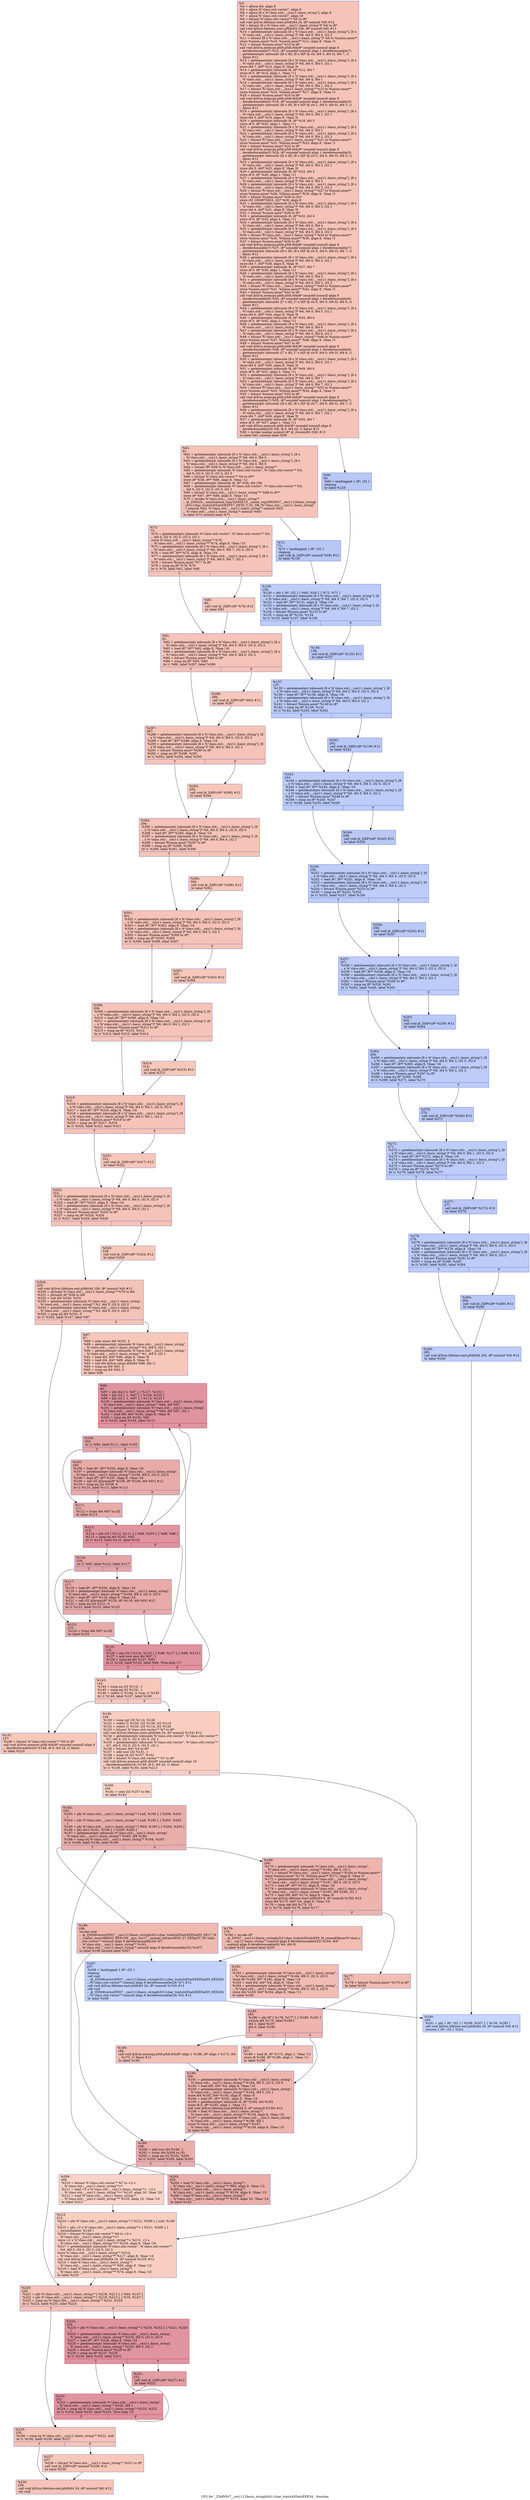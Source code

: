 digraph "CFG for '_Z2bfNSt7__cxx1112basic_stringIcSt11char_traitsIcESaIcEEES4_' function" {
	label="CFG for '_Z2bfNSt7__cxx1112basic_stringIcSt11char_traitsIcESaIcEEES4_' function";

	Node0x557b74590590 [shape=record,color="#3d50c3ff", style=filled, fillcolor="#e8765c70",label="{%3:\l  %4 = alloca i64, align 8\l  %5 = alloca %\"class.std::vector\", align 8\l  %6 = alloca [8 x %\"class.std::__cxx11::basic_string\"], align 8\l  %7 = alloca %\"class.std::vector\", align 16\l  %8 = bitcast %\"class.std::vector\"* %5 to i8*\l  call void @llvm.lifetime.start.p0i8(i64 24, i8* nonnull %8) #12\l  %9 = bitcast [8 x %\"class.std::__cxx11::basic_string\"]* %6 to i8*\l  call void @llvm.lifetime.start.p0i8(i64 256, i8* nonnull %9) #12\l  %10 = getelementptr inbounds [8 x %\"class.std::__cxx11::basic_string\"], [8 x\l... %\"class.std::__cxx11::basic_string\"]* %6, i64 0, i64 0, i32 2\l  %11 = bitcast [8 x %\"class.std::__cxx11::basic_string\"]* %6 to %union.anon**\l  store %union.anon* %10, %union.anon** %11, align 8, !tbaa !3\l  %12 = bitcast %union.anon* %10 to i8*\l  call void @llvm.memcpy.p0i8.p0i8.i64(i8* noundef nonnull align 8\l... dereferenceable(7) %12, i8* noundef nonnull align 1 dereferenceable(7)\l... getelementptr inbounds ([8 x i8], [8 x i8]* @.str, i64 0, i64 0), i64 7, i1\l... false) #12\l  %13 = getelementptr inbounds [8 x %\"class.std::__cxx11::basic_string\"], [8 x\l... %\"class.std::__cxx11::basic_string\"]* %6, i64 0, i64 0, i32 1\l  store i64 7, i64* %13, align 8, !tbaa !8\l  %14 = getelementptr inbounds i8, i8* %12, i64 7\l  store i8 0, i8* %14, align 1, !tbaa !11\l  %15 = getelementptr inbounds [8 x %\"class.std::__cxx11::basic_string\"], [8 x\l... %\"class.std::__cxx11::basic_string\"]* %6, i64 0, i64 1\l  %16 = getelementptr inbounds [8 x %\"class.std::__cxx11::basic_string\"], [8 x\l... %\"class.std::__cxx11::basic_string\"]* %6, i64 0, i64 1, i32 2\l  %17 = bitcast %\"class.std::__cxx11::basic_string\"* %15 to %union.anon**\l  store %union.anon* %16, %union.anon** %17, align 8, !tbaa !3\l  %18 = bitcast %union.anon* %16 to i8*\l  call void @llvm.memcpy.p0i8.p0i8.i64(i8* noundef nonnull align 8\l... dereferenceable(5) %18, i8* noundef nonnull align 1 dereferenceable(5)\l... getelementptr inbounds ([6 x i8], [6 x i8]* @.str.1, i64 0, i64 0), i64 5, i1\l... false) #12\l  %19 = getelementptr inbounds [8 x %\"class.std::__cxx11::basic_string\"], [8 x\l... %\"class.std::__cxx11::basic_string\"]* %6, i64 0, i64 1, i32 1\l  store i64 5, i64* %19, align 8, !tbaa !8\l  %20 = getelementptr inbounds i8, i8* %18, i64 5\l  store i8 0, i8* %20, align 1, !tbaa !11\l  %21 = getelementptr inbounds [8 x %\"class.std::__cxx11::basic_string\"], [8 x\l... %\"class.std::__cxx11::basic_string\"]* %6, i64 0, i64 2\l  %22 = getelementptr inbounds [8 x %\"class.std::__cxx11::basic_string\"], [8 x\l... %\"class.std::__cxx11::basic_string\"]* %6, i64 0, i64 2, i32 2\l  %23 = bitcast %\"class.std::__cxx11::basic_string\"* %21 to %union.anon**\l  store %union.anon* %22, %union.anon** %23, align 8, !tbaa !3\l  %24 = bitcast %union.anon* %22 to i8*\l  call void @llvm.memcpy.p0i8.p0i8.i64(i8* noundef nonnull align 8\l... dereferenceable(5) %24, i8* noundef nonnull align 1 dereferenceable(5)\l... getelementptr inbounds ([6 x i8], [6 x i8]* @.str.2, i64 0, i64 0), i64 5, i1\l... false) #12\l  %25 = getelementptr inbounds [8 x %\"class.std::__cxx11::basic_string\"], [8 x\l... %\"class.std::__cxx11::basic_string\"]* %6, i64 0, i64 2, i32 1\l  store i64 5, i64* %25, align 8, !tbaa !8\l  %26 = getelementptr inbounds i8, i8* %24, i64 5\l  store i8 0, i8* %26, align 1, !tbaa !11\l  %27 = getelementptr inbounds [8 x %\"class.std::__cxx11::basic_string\"], [8 x\l... %\"class.std::__cxx11::basic_string\"]* %6, i64 0, i64 3\l  %28 = getelementptr inbounds [8 x %\"class.std::__cxx11::basic_string\"], [8 x\l... %\"class.std::__cxx11::basic_string\"]* %6, i64 0, i64 3, i32 2\l  %29 = bitcast %\"class.std::__cxx11::basic_string\"* %27 to %union.anon**\l  store %union.anon* %28, %union.anon** %29, align 8, !tbaa !3\l  %30 = bitcast %union.anon* %28 to i32*\l  store i32 1936875853, i32* %30, align 8\l  %31 = getelementptr inbounds [8 x %\"class.std::__cxx11::basic_string\"], [8 x\l... %\"class.std::__cxx11::basic_string\"]* %6, i64 0, i64 3, i32 1\l  store i64 4, i64* %31, align 8, !tbaa !8\l  %32 = bitcast %union.anon* %28 to i8*\l  %33 = getelementptr inbounds i8, i8* %32, i64 4\l  store i8 0, i8* %33, align 4, !tbaa !11\l  %34 = getelementptr inbounds [8 x %\"class.std::__cxx11::basic_string\"], [8 x\l... %\"class.std::__cxx11::basic_string\"]* %6, i64 0, i64 4\l  %35 = getelementptr inbounds [8 x %\"class.std::__cxx11::basic_string\"], [8 x\l... %\"class.std::__cxx11::basic_string\"]* %6, i64 0, i64 4, i32 2\l  %36 = bitcast %\"class.std::__cxx11::basic_string\"* %34 to %union.anon**\l  store %union.anon* %35, %union.anon** %36, align 8, !tbaa !3\l  %37 = bitcast %union.anon* %35 to i8*\l  call void @llvm.memcpy.p0i8.p0i8.i64(i8* noundef nonnull align 8\l... dereferenceable(7) %37, i8* noundef nonnull align 1 dereferenceable(7)\l... getelementptr inbounds ([8 x i8], [8 x i8]* @.str.4, i64 0, i64 0), i64 7, i1\l... false) #12\l  %38 = getelementptr inbounds [8 x %\"class.std::__cxx11::basic_string\"], [8 x\l... %\"class.std::__cxx11::basic_string\"]* %6, i64 0, i64 4, i32 1\l  store i64 7, i64* %38, align 8, !tbaa !8\l  %39 = getelementptr inbounds i8, i8* %37, i64 7\l  store i8 0, i8* %39, align 1, !tbaa !11\l  %40 = getelementptr inbounds [8 x %\"class.std::__cxx11::basic_string\"], [8 x\l... %\"class.std::__cxx11::basic_string\"]* %6, i64 0, i64 5\l  %41 = getelementptr inbounds [8 x %\"class.std::__cxx11::basic_string\"], [8 x\l... %\"class.std::__cxx11::basic_string\"]* %6, i64 0, i64 5, i32 2\l  %42 = bitcast %\"class.std::__cxx11::basic_string\"* %40 to %union.anon**\l  store %union.anon* %41, %union.anon** %42, align 8, !tbaa !3\l  %43 = bitcast %union.anon* %41 to i8*\l  call void @llvm.memcpy.p0i8.p0i8.i64(i8* noundef nonnull align 8\l... dereferenceable(6) %43, i8* noundef nonnull align 1 dereferenceable(6)\l... getelementptr inbounds ([7 x i8], [7 x i8]* @.str.5, i64 0, i64 0), i64 6, i1\l... false) #12\l  %44 = getelementptr inbounds [8 x %\"class.std::__cxx11::basic_string\"], [8 x\l... %\"class.std::__cxx11::basic_string\"]* %6, i64 0, i64 5, i32 1\l  store i64 6, i64* %44, align 8, !tbaa !8\l  %45 = getelementptr inbounds i8, i8* %43, i64 6\l  store i8 0, i8* %45, align 2, !tbaa !11\l  %46 = getelementptr inbounds [8 x %\"class.std::__cxx11::basic_string\"], [8 x\l... %\"class.std::__cxx11::basic_string\"]* %6, i64 0, i64 6\l  %47 = getelementptr inbounds [8 x %\"class.std::__cxx11::basic_string\"], [8 x\l... %\"class.std::__cxx11::basic_string\"]* %6, i64 0, i64 6, i32 2\l  %48 = bitcast %\"class.std::__cxx11::basic_string\"* %46 to %union.anon**\l  store %union.anon* %47, %union.anon** %48, align 8, !tbaa !3\l  %49 = bitcast %union.anon* %47 to i8*\l  call void @llvm.memcpy.p0i8.p0i8.i64(i8* noundef nonnull align 8\l... dereferenceable(6) %49, i8* noundef nonnull align 1 dereferenceable(6)\l... getelementptr inbounds ([7 x i8], [7 x i8]* @.str.6, i64 0, i64 0), i64 6, i1\l... false) #12\l  %50 = getelementptr inbounds [8 x %\"class.std::__cxx11::basic_string\"], [8 x\l... %\"class.std::__cxx11::basic_string\"]* %6, i64 0, i64 6, i32 1\l  store i64 6, i64* %50, align 8, !tbaa !8\l  %51 = getelementptr inbounds i8, i8* %49, i64 6\l  store i8 0, i8* %51, align 2, !tbaa !11\l  %52 = getelementptr inbounds [8 x %\"class.std::__cxx11::basic_string\"], [8 x\l... %\"class.std::__cxx11::basic_string\"]* %6, i64 0, i64 7\l  %53 = getelementptr inbounds [8 x %\"class.std::__cxx11::basic_string\"], [8 x\l... %\"class.std::__cxx11::basic_string\"]* %6, i64 0, i64 7, i32 2\l  %54 = bitcast %\"class.std::__cxx11::basic_string\"* %52 to %union.anon**\l  store %union.anon* %53, %union.anon** %54, align 8, !tbaa !3\l  %55 = bitcast %union.anon* %53 to i8*\l  call void @llvm.memcpy.p0i8.p0i8.i64(i8* noundef nonnull align 8\l... dereferenceable(7) %55, i8* noundef nonnull align 1 dereferenceable(7)\l... getelementptr inbounds ([8 x i8], [8 x i8]* @.str.7, i64 0, i64 0), i64 7, i1\l... false) #12\l  %56 = getelementptr inbounds [8 x %\"class.std::__cxx11::basic_string\"], [8 x\l... %\"class.std::__cxx11::basic_string\"]* %6, i64 0, i64 7, i32 1\l  store i64 7, i64* %56, align 8, !tbaa !8\l  %57 = getelementptr inbounds i8, i8* %55, i64 7\l  store i8 0, i8* %57, align 1, !tbaa !11\l  call void @llvm.memset.p0i8.i64(i8* noundef nonnull align 8\l... dereferenceable(24) %8, i8 0, i64 24, i1 false) #12\l  %58 = invoke noalias nonnull i8* @_Znwm(i64 256) #13\l          to label %61 unwind label %59\l}"];
	Node0x557b74590590 -> Node0x557b74597f90;
	Node0x557b74590590 -> Node0x557b74598020;
	Node0x557b74598020 [shape=record,color="#3d50c3ff", style=filled, fillcolor="#5f7fe870",label="{%59:\l59:                                               \l  %60 = landingpad \{ i8*, i32 \}\l          cleanup\l  br label %129\l}"];
	Node0x557b74598020 -> Node0x557b745985a0;
	Node0x557b74597f90 [shape=record,color="#3d50c3ff", style=filled, fillcolor="#e8765c70",label="{%61:\l61:                                               \l  %62 = getelementptr inbounds [8 x %\"class.std::__cxx11::basic_string\"], [8 x\l... %\"class.std::__cxx11::basic_string\"]* %6, i64 0, i64 0\l  %63 = getelementptr inbounds [8 x %\"class.std::__cxx11::basic_string\"], [8 x\l... %\"class.std::__cxx11::basic_string\"]* %6, i64 0, i64 8\l  %64 = bitcast i8* %58 to %\"class.std::__cxx11::basic_string\"*\l  %65 = getelementptr inbounds %\"class.std::vector\", %\"class.std::vector\"* %5,\l... i64 0, i32 0, i32 0, i32 0, i32 0\l  %66 = bitcast %\"class.std::vector\"* %5 to i8**\l  store i8* %58, i8** %66, align 8, !tbaa !12\l  %67 = getelementptr inbounds i8, i8* %58, i64 256\l  %68 = getelementptr inbounds %\"class.std::vector\", %\"class.std::vector\"* %5,\l... i64 0, i32 0, i32 0, i32 0, i32 2\l  %69 = bitcast %\"class.std::__cxx11::basic_string\"** %68 to i8**\l  store i8* %67, i8** %69, align 8, !tbaa !14\l  %70 = invoke %\"class.std::__cxx11::basic_string\"*\l... @_ZNSt20__uninitialized_copyILb0EE13__uninit_copyIPKNSt7__cxx1112basic_stringI\l...cSt11char_traitsIcESaIcEEEPS7_EET0_T_SC_SB_(%\"class.std::__cxx11::basic_string\"\l...* nonnull %62, %\"class.std::__cxx11::basic_string\"* nonnull %63,\l... %\"class.std::__cxx11::basic_string\"* nonnull %64)\l          to label %73 unwind label %71\l}"];
	Node0x557b74597f90 -> Node0x557b74599430;
	Node0x557b74597f90 -> Node0x557b745994c0;
	Node0x557b745994c0 [shape=record,color="#3d50c3ff", style=filled, fillcolor="#5f7fe870",label="{%71:\l71:                                               \l  %72 = landingpad \{ i8*, i32 \}\l          cleanup\l  call void @_ZdlPv(i8* nonnull %58) #12\l  br label %129\l}"];
	Node0x557b745994c0 -> Node0x557b745985a0;
	Node0x557b74599430 [shape=record,color="#3d50c3ff", style=filled, fillcolor="#e8765c70",label="{%73:\l73:                                               \l  %74 = getelementptr inbounds %\"class.std::vector\", %\"class.std::vector\"* %5,\l... i64 0, i32 0, i32 0, i32 0, i32 1\l  store %\"class.std::__cxx11::basic_string\"* %70,\l... %\"class.std::__cxx11::basic_string\"** %74, align 8, !tbaa !15\l  %75 = getelementptr inbounds [8 x %\"class.std::__cxx11::basic_string\"], [8 x\l... %\"class.std::__cxx11::basic_string\"]* %6, i64 0, i64 7, i32 0, i32 0\l  %76 = load i8*, i8** %75, align 8, !tbaa !16\l  %77 = getelementptr inbounds [8 x %\"class.std::__cxx11::basic_string\"], [8 x\l... %\"class.std::__cxx11::basic_string\"]* %6, i64 0, i64 7, i32 2\l  %78 = bitcast %union.anon* %77 to i8*\l  %79 = icmp eq i8* %76, %78\l  br i1 %79, label %81, label %80\l|{<s0>T|<s1>F}}"];
	Node0x557b74599430:s0 -> Node0x557b7459a1b0;
	Node0x557b74599430:s1 -> Node0x557b7459a240;
	Node0x557b7459a240 [shape=record,color="#3d50c3ff", style=filled, fillcolor="#ec7f6370",label="{%80:\l80:                                               \l  call void @_ZdlPv(i8* %76) #12\l  br label %81\l}"];
	Node0x557b7459a240 -> Node0x557b7459a1b0;
	Node0x557b7459a1b0 [shape=record,color="#3d50c3ff", style=filled, fillcolor="#e8765c70",label="{%81:\l81:                                               \l  %82 = getelementptr inbounds [8 x %\"class.std::__cxx11::basic_string\"], [8 x\l... %\"class.std::__cxx11::basic_string\"]* %6, i64 0, i64 6, i32 0, i32 0\l  %83 = load i8*, i8** %82, align 8, !tbaa !16\l  %84 = getelementptr inbounds [8 x %\"class.std::__cxx11::basic_string\"], [8 x\l... %\"class.std::__cxx11::basic_string\"]* %6, i64 0, i64 6, i32 2\l  %85 = bitcast %union.anon* %84 to i8*\l  %86 = icmp eq i8* %83, %85\l  br i1 %86, label %287, label %286\l|{<s0>T|<s1>F}}"];
	Node0x557b7459a1b0:s0 -> Node0x557b7459ae80;
	Node0x557b7459a1b0:s1 -> Node0x557b7459aed0;
	Node0x557b7459afd0 [shape=record,color="#3d50c3ff", style=filled, fillcolor="#ec7f6370",label="{%87:\l87:                                               \l  %88 = ashr exact i64 %332, 5\l  %89 = getelementptr inbounds %\"class.std::__cxx11::basic_string\",\l... %\"class.std::__cxx11::basic_string\"* %2, i64 0, i32 1\l  %90 = getelementptr inbounds %\"class.std::__cxx11::basic_string\",\l... %\"class.std::__cxx11::basic_string\"* %1, i64 0, i32 1\l  %91 = load i64, i64* %90, align 8, !tbaa !8\l  %92 = load i64, i64* %89, align 8, !tbaa !8\l  %93 = call i64 @llvm.umax.i64(i64 %88, i64 1)\l  %94 = icmp eq i64 %91, 0\l  %95 = icmp eq i64 %92, 0\l  br label %96\l}"];
	Node0x557b7459afd0 -> Node0x557b7459b6f0;
	Node0x557b7459b6f0 [shape=record,color="#b70d28ff", style=filled, fillcolor="#b70d2870",label="{%96:\l96:                                               \l  %97 = phi i64 [ 0, %87 ], [ %127, %125 ]\l  %98 = phi i32 [ -1, %87 ], [ %126, %125 ]\l  %99 = phi i32 [ -1, %87 ], [ %114, %125 ]\l  %100 = getelementptr inbounds %\"class.std::__cxx11::basic_string\",\l... %\"class.std::__cxx11::basic_string\"* %64, i64 %97\l  %101 = getelementptr inbounds %\"class.std::__cxx11::basic_string\",\l... %\"class.std::__cxx11::basic_string\"* %64, i64 %97, i32 1\l  %102 = load i64, i64* %101, align 8, !tbaa !8\l  %103 = icmp eq i64 %102, %91\l  br i1 %103, label %104, label %113\l|{<s0>T|<s1>F}}"];
	Node0x557b7459b6f0:s0 -> Node0x557b7459be30;
	Node0x557b7459b6f0:s1 -> Node0x557b7459bec0;
	Node0x557b7459be30 [shape=record,color="#3d50c3ff", style=filled, fillcolor="#c5333470",label="{%104:\l104:                                              \l  br i1 %94, label %111, label %105\l|{<s0>T|<s1>F}}"];
	Node0x557b7459be30:s0 -> Node0x557b7459c000;
	Node0x557b7459be30:s1 -> Node0x557b7459c050;
	Node0x557b7459c050 [shape=record,color="#3d50c3ff", style=filled, fillcolor="#cc403a70",label="{%105:\l105:                                              \l  %106 = load i8*, i8** %333, align 8, !tbaa !16\l  %107 = getelementptr inbounds %\"class.std::__cxx11::basic_string\",\l... %\"class.std::__cxx11::basic_string\"* %100, i64 0, i32 0, i32 0\l  %108 = load i8*, i8** %107, align 8, !tbaa !16\l  %109 = call i32 @bcmp(i8* %108, i8* %106, i64 %91) #12\l  %110 = icmp eq i32 %109, 0\l  br i1 %110, label %111, label %113\l|{<s0>T|<s1>F}}"];
	Node0x557b7459c050:s0 -> Node0x557b7459c000;
	Node0x557b7459c050:s1 -> Node0x557b7459bec0;
	Node0x557b7459c000 [shape=record,color="#3d50c3ff", style=filled, fillcolor="#cc403a70",label="{%111:\l111:                                              \l  %112 = trunc i64 %97 to i32\l  br label %113\l}"];
	Node0x557b7459c000 -> Node0x557b7459bec0;
	Node0x557b7459bec0 [shape=record,color="#b70d28ff", style=filled, fillcolor="#b70d2870",label="{%113:\l113:                                              \l  %114 = phi i32 [ %112, %111 ], [ %99, %105 ], [ %99, %96 ]\l  %115 = icmp eq i64 %102, %92\l  br i1 %115, label %116, label %125\l|{<s0>T|<s1>F}}"];
	Node0x557b7459bec0:s0 -> Node0x557b7459c970;
	Node0x557b7459bec0:s1 -> Node0x557b7459b820;
	Node0x557b7459c970 [shape=record,color="#3d50c3ff", style=filled, fillcolor="#c5333470",label="{%116:\l116:                                              \l  br i1 %95, label %123, label %117\l|{<s0>T|<s1>F}}"];
	Node0x557b7459c970:s0 -> Node0x557b7459ca70;
	Node0x557b7459c970:s1 -> Node0x557b7459cac0;
	Node0x557b7459cac0 [shape=record,color="#3d50c3ff", style=filled, fillcolor="#cc403a70",label="{%117:\l117:                                              \l  %118 = load i8*, i8** %334, align 8, !tbaa !16\l  %119 = getelementptr inbounds %\"class.std::__cxx11::basic_string\",\l... %\"class.std::__cxx11::basic_string\"* %100, i64 0, i32 0, i32 0\l  %120 = load i8*, i8** %119, align 8, !tbaa !16\l  %121 = call i32 @bcmp(i8* %120, i8* %118, i64 %92) #12\l  %122 = icmp eq i32 %121, 0\l  br i1 %122, label %123, label %125\l|{<s0>T|<s1>F}}"];
	Node0x557b7459cac0:s0 -> Node0x557b7459ca70;
	Node0x557b7459cac0:s1 -> Node0x557b7459b820;
	Node0x557b7459ca70 [shape=record,color="#3d50c3ff", style=filled, fillcolor="#cc403a70",label="{%123:\l123:                                              \l  %124 = trunc i64 %97 to i32\l  br label %125\l}"];
	Node0x557b7459ca70 -> Node0x557b7459b820;
	Node0x557b7459b820 [shape=record,color="#b70d28ff", style=filled, fillcolor="#b70d2870",label="{%125:\l125:                                              \l  %126 = phi i32 [ %124, %123 ], [ %98, %117 ], [ %98, %113 ]\l  %127 = add nuw nsw i64 %97, 1\l  %128 = icmp eq i64 %127, %93\l  br i1 %128, label %143, label %96, !llvm.loop !17\l|{<s0>T|<s1>F}}"];
	Node0x557b7459b820:s0 -> Node0x557b7459db20;
	Node0x557b7459b820:s1 -> Node0x557b7459b6f0;
	Node0x557b745985a0 [shape=record,color="#3d50c3ff", style=filled, fillcolor="#6a8bef70",label="{%129:\l129:                                              \l  %130 = phi \{ i8*, i32 \} [ %60, %59 ], [ %72, %71 ]\l  %131 = getelementptr inbounds [8 x %\"class.std::__cxx11::basic_string\"], [8\l... x %\"class.std::__cxx11::basic_string\"]* %6, i64 0, i64 7, i32 0, i32 0\l  %132 = load i8*, i8** %131, align 8, !tbaa !16\l  %133 = getelementptr inbounds [8 x %\"class.std::__cxx11::basic_string\"], [8\l... x %\"class.std::__cxx11::basic_string\"]* %6, i64 0, i64 7, i32 2\l  %134 = bitcast %union.anon* %133 to i8*\l  %135 = icmp eq i8* %132, %134\l  br i1 %135, label %137, label %136\l|{<s0>T|<s1>F}}"];
	Node0x557b745985a0:s0 -> Node0x557b7459e0a0;
	Node0x557b745985a0:s1 -> Node0x557b7459e0f0;
	Node0x557b7459e0f0 [shape=record,color="#3d50c3ff", style=filled, fillcolor="#6282ea70",label="{%136:\l136:                                              \l  call void @_ZdlPv(i8* %132) #12\l  br label %137\l}"];
	Node0x557b7459e0f0 -> Node0x557b7459e0a0;
	Node0x557b7459e0a0 [shape=record,color="#3d50c3ff", style=filled, fillcolor="#6a8bef70",label="{%137:\l137:                                              \l  %138 = getelementptr inbounds [8 x %\"class.std::__cxx11::basic_string\"], [8\l... x %\"class.std::__cxx11::basic_string\"]* %6, i64 0, i64 6, i32 0, i32 0\l  %139 = load i8*, i8** %138, align 8, !tbaa !16\l  %140 = getelementptr inbounds [8 x %\"class.std::__cxx11::basic_string\"], [8\l... x %\"class.std::__cxx11::basic_string\"]* %6, i64 0, i64 6, i32 2\l  %141 = bitcast %union.anon* %140 to i8*\l  %142 = icmp eq i8* %139, %141\l  br i1 %142, label %243, label %242\l|{<s0>T|<s1>F}}"];
	Node0x557b7459e0a0:s0 -> Node0x557b7459e6c0;
	Node0x557b7459e0a0:s1 -> Node0x557b7459e710;
	Node0x557b7459db20 [shape=record,color="#3d50c3ff", style=filled, fillcolor="#ec7f6370",label="{%143:\l143:                                              \l  %144 = icmp eq i32 %114, -1\l  %145 = icmp eq i32 %126, -1\l  %146 = select i1 %144, i1 true, i1 %145\l  br i1 %146, label %147, label %149\l|{<s0>T|<s1>F}}"];
	Node0x557b7459db20:s0 -> Node0x557b7459e9e0;
	Node0x557b7459db20:s1 -> Node0x557b7459ea30;
	Node0x557b7459e9e0 [shape=record,color="#3d50c3ff", style=filled, fillcolor="#ec7f6370",label="{%147:\l147:                                              \l  %148 = bitcast %\"class.std::vector\"* %0 to i8*\l  call void @llvm.memset.p0i8.i64(i8* noundef nonnull align 8\l... dereferenceable(24) %148, i8 0, i64 24, i1 false)\l  br label %220\l}"];
	Node0x557b7459e9e0 -> Node0x557b7459ed10;
	Node0x557b7459ea30 [shape=record,color="#3d50c3ff", style=filled, fillcolor="#f2907270",label="{%149:\l149:                                              \l  %150 = icmp sgt i32 %114, %126\l  %151 = select i1 %150, i32 %126, i32 %114\l  %152 = select i1 %150, i32 %114, i32 %126\l  %153 = bitcast %\"class.std::vector\"* %7 to i8*\l  call void @llvm.lifetime.start.p0i8(i64 24, i8* nonnull %153) #12\l  %154 = getelementptr inbounds %\"class.std::vector\", %\"class.std::vector\"*\l... %7, i64 0, i32 0, i32 0, i32 0, i32 1\l  %155 = getelementptr inbounds %\"class.std::vector\", %\"class.std::vector\"*\l... %7, i64 0, i32 0, i32 0, i32 0, i32 2\l  %156 = bitcast i64* %4 to i8*\l  %157 = add nuw i32 %151, 1\l  %158 = icmp slt i32 %157, %152\l  %159 = bitcast %\"class.std::vector\"* %7 to i8*\l  call void @llvm.memset.p0i8.i64(i8* noundef nonnull align 16\l... dereferenceable(24) %159, i8 0, i64 24, i1 false)\l  br i1 %158, label %160, label %213\l|{<s0>T|<s1>F}}"];
	Node0x557b7459ea30:s0 -> Node0x557b7459f750;
	Node0x557b7459ea30:s1 -> Node0x557b7459f7a0;
	Node0x557b7459f750 [shape=record,color="#3d50c3ff", style=filled, fillcolor="#f59c7d70",label="{%160:\l160:                                              \l  %161 = sext i32 %157 to i64\l  br label %162\l}"];
	Node0x557b7459f750 -> Node0x557b7459f950;
	Node0x557b7459f950 [shape=record,color="#3d50c3ff", style=filled, fillcolor="#d0473d70",label="{%162:\l162:                                              \l  %163 = phi %\"class.std::__cxx11::basic_string\"* [ null, %160 ], [ %206, %203\l... ]\l  %164 = phi %\"class.std::__cxx11::basic_string\"* [ null, %160 ], [ %205, %203\l... ]\l  %165 = phi %\"class.std::__cxx11::basic_string\"* [ %64, %160 ], [ %204, %203 ]\l  %166 = phi i64 [ %161, %160 ], [ %200, %203 ]\l  %167 = getelementptr inbounds %\"class.std::__cxx11::basic_string\",\l... %\"class.std::__cxx11::basic_string\"* %165, i64 %166\l  %168 = icmp eq %\"class.std::__cxx11::basic_string\"* %164, %163\l  br i1 %168, label %198, label %169\l|{<s0>T|<s1>F}}"];
	Node0x557b7459f950:s0 -> Node0x557b7459ffb0;
	Node0x557b7459f950:s1 -> Node0x557b745a0040;
	Node0x557b745a0040 [shape=record,color="#3d50c3ff", style=filled, fillcolor="#d8564670",label="{%169:\l169:                                              \l  %170 = getelementptr inbounds %\"class.std::__cxx11::basic_string\",\l... %\"class.std::__cxx11::basic_string\"* %164, i64 0, i32 2\l  %171 = bitcast %\"class.std::__cxx11::basic_string\"* %164 to %union.anon**\l  store %union.anon* %170, %union.anon** %171, align 8, !tbaa !3\l  %172 = getelementptr inbounds %\"class.std::__cxx11::basic_string\",\l... %\"class.std::__cxx11::basic_string\"* %167, i64 0, i32 0, i32 0\l  %173 = load i8*, i8** %172, align 8, !tbaa !16\l  %174 = getelementptr inbounds %\"class.std::__cxx11::basic_string\",\l... %\"class.std::__cxx11::basic_string\"* %165, i64 %166, i32 1\l  %175 = load i64, i64* %174, align 8, !tbaa !8\l  call void @llvm.lifetime.start.p0i8(i64 8, i8* nonnull %156) #12\l  store i64 %175, i64* %4, align 8, !tbaa !19\l  %176 = icmp ugt i64 %175, 15\l  br i1 %176, label %179, label %177\l|{<s0>T|<s1>F}}"];
	Node0x557b745a0040:s0 -> Node0x557b745a0950;
	Node0x557b745a0040:s1 -> Node0x557b745a09e0;
	Node0x557b745a09e0 [shape=record,color="#3d50c3ff", style=filled, fillcolor="#e1675170",label="{%177:\l177:                                              \l  %178 = bitcast %union.anon* %170 to i8*\l  br label %185\l}"];
	Node0x557b745a09e0 -> Node0x557b745a0b90;
	Node0x557b745a0950 [shape=record,color="#3d50c3ff", style=filled, fillcolor="#e1675170",label="{%179:\l179:                                              \l  %180 = invoke i8*\l... @_ZNSt7__cxx1112basic_stringIcSt11char_traitsIcESaIcEE9_M_createERmm(%\"class.s\l...td::__cxx11::basic_string\"* nonnull align 8 dereferenceable(32) %164, i64*\l... nonnull align 8 dereferenceable(8) %4, i64 0)\l          to label %181 unwind label %207\l}"];
	Node0x557b745a0950 -> Node0x557b745a0d40;
	Node0x557b745a0950 -> Node0x557b745a0d90;
	Node0x557b745a0d40 [shape=record,color="#3d50c3ff", style=filled, fillcolor="#e1675170",label="{%181:\l181:                                              \l  %182 = getelementptr inbounds %\"class.std::__cxx11::basic_string\",\l... %\"class.std::__cxx11::basic_string\"* %164, i64 0, i32 0, i32 0\l  store i8* %180, i8** %182, align 8, !tbaa !16\l  %183 = load i64, i64* %4, align 8, !tbaa !19\l  %184 = getelementptr inbounds %\"class.std::__cxx11::basic_string\",\l... %\"class.std::__cxx11::basic_string\"* %164, i64 0, i32 2, i32 0\l  store i64 %183, i64* %184, align 8, !tbaa !11\l  br label %185\l}"];
	Node0x557b745a0d40 -> Node0x557b745a0b90;
	Node0x557b745a0b90 [shape=record,color="#3d50c3ff", style=filled, fillcolor="#d8564670",label="{%185:\l185:                                              \l  %186 = phi i8* [ %178, %177 ], [ %180, %181 ]\l  switch i64 %175, label %189 [\l    i64 1, label %187\l    i64 0, label %190\l  ]\l|{<s0>def|<s1>1|<s2>0}}"];
	Node0x557b745a0b90:s0 -> Node0x557b745a1b20;
	Node0x557b745a0b90:s1 -> Node0x557b745a1b70;
	Node0x557b745a0b90:s2 -> Node0x557b745a1bc0;
	Node0x557b745a1b70 [shape=record,color="#3d50c3ff", style=filled, fillcolor="#e5705870",label="{%187:\l187:                                              \l  %188 = load i8, i8* %173, align 1, !tbaa !11\l  store i8 %188, i8* %186, align 1, !tbaa !11\l  br label %190\l}"];
	Node0x557b745a1b70 -> Node0x557b745a1bc0;
	Node0x557b745a1b20 [shape=record,color="#3d50c3ff", style=filled, fillcolor="#e5705870",label="{%189:\l189:                                              \l  call void @llvm.memcpy.p0i8.p0i8.i64(i8* align 1 %186, i8* align 1 %173, i64\l... %175, i1 false) #12\l  br label %190\l}"];
	Node0x557b745a1b20 -> Node0x557b745a1bc0;
	Node0x557b745a1bc0 [shape=record,color="#3d50c3ff", style=filled, fillcolor="#d8564670",label="{%190:\l190:                                              \l  %191 = getelementptr inbounds %\"class.std::__cxx11::basic_string\",\l... %\"class.std::__cxx11::basic_string\"* %164, i64 0, i32 0, i32 0\l  %192 = load i64, i64* %4, align 8, !tbaa !19\l  %193 = getelementptr inbounds %\"class.std::__cxx11::basic_string\",\l... %\"class.std::__cxx11::basic_string\"* %164, i64 0, i32 1\l  store i64 %192, i64* %193, align 8, !tbaa !8\l  %194 = load i8*, i8** %191, align 8, !tbaa !16\l  %195 = getelementptr inbounds i8, i8* %194, i64 %192\l  store i8 0, i8* %195, align 1, !tbaa !11\l  call void @llvm.lifetime.end.p0i8(i64 8, i8* nonnull %156) #12\l  %196 = load %\"class.std::__cxx11::basic_string\"*,\l... %\"class.std::__cxx11::basic_string\"** %154, align 8, !tbaa !15\l  %197 = getelementptr inbounds %\"class.std::__cxx11::basic_string\",\l... %\"class.std::__cxx11::basic_string\"* %196, i64 1\l  store %\"class.std::__cxx11::basic_string\"* %197,\l... %\"class.std::__cxx11::basic_string\"** %154, align 8, !tbaa !15\l  br label %199\l}"];
	Node0x557b745a1bc0 -> Node0x557b745a3930;
	Node0x557b7459ffb0 [shape=record,color="#3d50c3ff", style=filled, fillcolor="#de614d70",label="{%198:\l198:                                              \l  invoke void\l... @_ZNSt6vectorINSt7__cxx1112basic_stringIcSt11char_traitsIcESaIcEEESaIS5_EE17_M\l..._realloc_insertIJRKS5_EEEvN9__gnu_cxx17__normal_iteratorIPS5_S7_EEDpOT_(%\"class\l....std::vector\"* nonnull align 8 dereferenceable(24) %7,\l... %\"class.std::__cxx11::basic_string\"* %163,\l... %\"class.std::__cxx11::basic_string\"* nonnull align 8 dereferenceable(32) %167)\l          to label %199 unwind label %207\l}"];
	Node0x557b7459ffb0 -> Node0x557b745a3930;
	Node0x557b7459ffb0 -> Node0x557b745a0d90;
	Node0x557b745a3930 [shape=record,color="#3d50c3ff", style=filled, fillcolor="#d0473d70",label="{%199:\l199:                                              \l  %200 = add nsw i64 %166, 1\l  %201 = trunc i64 %200 to i32\l  %202 = icmp eq i32 %152, %201\l  br i1 %202, label %209, label %203\l|{<s0>T|<s1>F}}"];
	Node0x557b745a3930:s0 -> Node0x557b745a3f90;
	Node0x557b745a3930:s1 -> Node0x557b7459fa10;
	Node0x557b7459fa10 [shape=record,color="#3d50c3ff", style=filled, fillcolor="#d0473d70",label="{%203:\l203:                                              \l  %204 = load %\"class.std::__cxx11::basic_string\"*,\l... %\"class.std::__cxx11::basic_string\"** %65, align 8, !tbaa !12\l  %205 = load %\"class.std::__cxx11::basic_string\"*,\l... %\"class.std::__cxx11::basic_string\"** %154, align 8, !tbaa !15\l  %206 = load %\"class.std::__cxx11::basic_string\"*,\l... %\"class.std::__cxx11::basic_string\"** %155, align 16, !tbaa !14\l  br label %162\l}"];
	Node0x557b7459fa10 -> Node0x557b7459f950;
	Node0x557b745a0d90 [shape=record,color="#3d50c3ff", style=filled, fillcolor="#7396f570",label="{%207:\l207:                                              \l  %208 = landingpad \{ i8*, i32 \}\l          cleanup\l  call void\l... @_ZNSt6vectorINSt7__cxx1112basic_stringIcSt11char_traitsIcESaIcEEESaIS5_EED2Ev\l...(%\"class.std::vector\"* nonnull align 8 dereferenceable(24) %7) #12\l  call void @llvm.lifetime.end.p0i8(i64 24, i8* nonnull %153) #12\l  call void\l... @_ZNSt6vectorINSt7__cxx1112basic_stringIcSt11char_traitsIcESaIcEEESaIS5_EED2Ev\l...(%\"class.std::vector\"* nonnull align 8 dereferenceable(24) %5) #12\l  br label %240\l}"];
	Node0x557b745a0d90 -> Node0x557b745a5380;
	Node0x557b745a3f90 [shape=record,color="#3d50c3ff", style=filled, fillcolor="#f59c7d70",label="{%209:\l209:                                              \l  %210 = bitcast %\"class.std::vector\"* %7 to \<2 x\l... %\"class.std::__cxx11::basic_string\"*\>*\l  %211 = load \<2 x %\"class.std::__cxx11::basic_string\"*\>, \<2 x\l... %\"class.std::__cxx11::basic_string\"*\>* %210, align 16, !tbaa !20\l  %212 = load %\"class.std::__cxx11::basic_string\"*,\l... %\"class.std::__cxx11::basic_string\"** %155, align 16, !tbaa !14\l  br label %213\l}"];
	Node0x557b745a3f90 -> Node0x557b7459f7a0;
	Node0x557b7459f7a0 [shape=record,color="#3d50c3ff", style=filled, fillcolor="#f2907270",label="{%213:\l213:                                              \l  %214 = phi %\"class.std::__cxx11::basic_string\"* [ %212, %209 ], [ null, %149\l... ]\l  %215 = phi \<2 x %\"class.std::__cxx11::basic_string\"*\> [ %211, %209 ], [\l... zeroinitializer, %149 ]\l  %216 = bitcast %\"class.std::vector\"* %0 to \<2 x\l... %\"class.std::__cxx11::basic_string\"*\>*\l  store \<2 x %\"class.std::__cxx11::basic_string\"*\> %215, \<2 x\l... %\"class.std::__cxx11::basic_string\"*\>* %216, align 8, !tbaa !20\l  %217 = getelementptr inbounds %\"class.std::vector\", %\"class.std::vector\"*\l... %0, i64 0, i32 0, i32 0, i32 0, i32 2\l  store %\"class.std::__cxx11::basic_string\"* %214,\l... %\"class.std::__cxx11::basic_string\"** %217, align 8, !tbaa !14\l  call void @llvm.lifetime.end.p0i8(i64 24, i8* nonnull %153) #12\l  %218 = load %\"class.std::__cxx11::basic_string\"*,\l... %\"class.std::__cxx11::basic_string\"** %65, align 8, !tbaa !12\l  %219 = load %\"class.std::__cxx11::basic_string\"*,\l... %\"class.std::__cxx11::basic_string\"** %74, align 8, !tbaa !15\l  br label %220\l}"];
	Node0x557b7459f7a0 -> Node0x557b7459ed10;
	Node0x557b7459ed10 [shape=record,color="#3d50c3ff", style=filled, fillcolor="#e8765c70",label="{%220:\l220:                                              \l  %221 = phi %\"class.std::__cxx11::basic_string\"* [ %218, %213 ], [ %64, %147 ]\l  %222 = phi %\"class.std::__cxx11::basic_string\"* [ %219, %213 ], [ %70, %147 ]\l  %223 = icmp eq %\"class.std::__cxx11::basic_string\"* %221, %222\l  br i1 %223, label %235, label %224\l|{<s0>T|<s1>F}}"];
	Node0x557b7459ed10:s0 -> Node0x557b745a6a80;
	Node0x557b7459ed10:s1 -> Node0x557b745a6ad0;
	Node0x557b745a6ad0 [shape=record,color="#b70d28ff", style=filled, fillcolor="#b70d2870",label="{%224:\l224:                                              \l  %225 = phi %\"class.std::__cxx11::basic_string\"* [ %233, %232 ], [ %221, %220\l... ]\l  %226 = getelementptr inbounds %\"class.std::__cxx11::basic_string\",\l... %\"class.std::__cxx11::basic_string\"* %225, i64 0, i32 0, i32 0\l  %227 = load i8*, i8** %226, align 8, !tbaa !16\l  %228 = getelementptr inbounds %\"class.std::__cxx11::basic_string\",\l... %\"class.std::__cxx11::basic_string\"* %225, i64 0, i32 2\l  %229 = bitcast %union.anon* %228 to i8*\l  %230 = icmp eq i8* %227, %229\l  br i1 %230, label %232, label %231\l|{<s0>T|<s1>F}}"];
	Node0x557b745a6ad0:s0 -> Node0x557b745a6bd0;
	Node0x557b745a6ad0:s1 -> Node0x557b745a6fe0;
	Node0x557b745a6fe0 [shape=record,color="#b70d28ff", style=filled, fillcolor="#be242e70",label="{%231:\l231:                                              \l  call void @_ZdlPv(i8* %227) #12\l  br label %232\l}"];
	Node0x557b745a6fe0 -> Node0x557b745a6bd0;
	Node0x557b745a6bd0 [shape=record,color="#b70d28ff", style=filled, fillcolor="#b70d2870",label="{%232:\l232:                                              \l  %233 = getelementptr inbounds %\"class.std::__cxx11::basic_string\",\l... %\"class.std::__cxx11::basic_string\"* %225, i64 1\l  %234 = icmp eq %\"class.std::__cxx11::basic_string\"* %233, %222\l  br i1 %234, label %235, label %224, !llvm.loop !21\l|{<s0>T|<s1>F}}"];
	Node0x557b745a6bd0:s0 -> Node0x557b745a6a80;
	Node0x557b745a6bd0:s1 -> Node0x557b745a6ad0;
	Node0x557b745a6a80 [shape=record,color="#3d50c3ff", style=filled, fillcolor="#e8765c70",label="{%235:\l235:                                              \l  %236 = icmp eq %\"class.std::__cxx11::basic_string\"* %221, null\l  br i1 %236, label %239, label %237\l|{<s0>T|<s1>F}}"];
	Node0x557b745a6a80:s0 -> Node0x557b745a7530;
	Node0x557b745a6a80:s1 -> Node0x557b745a7580;
	Node0x557b745a7580 [shape=record,color="#3d50c3ff", style=filled, fillcolor="#ec7f6370",label="{%237:\l237:                                              \l  %238 = bitcast %\"class.std::__cxx11::basic_string\"* %221 to i8*\l  call void @_ZdlPv(i8* nonnull %238) #12\l  br label %239\l}"];
	Node0x557b745a7580 -> Node0x557b745a7530;
	Node0x557b745a7530 [shape=record,color="#3d50c3ff", style=filled, fillcolor="#e8765c70",label="{%239:\l239:                                              \l  call void @llvm.lifetime.end.p0i8(i64 24, i8* nonnull %8) #12\l  ret void\l}"];
	Node0x557b745a5380 [shape=record,color="#3d50c3ff", style=filled, fillcolor="#7ea1fa70",label="{%240:\l240:                                              \l  %241 = phi \{ i8*, i32 \} [ %208, %207 ], [ %130, %285 ]\l  call void @llvm.lifetime.end.p0i8(i64 24, i8* nonnull %8) #12\l  resume \{ i8*, i32 \} %241\l}"];
	Node0x557b7459e710 [shape=record,color="#3d50c3ff", style=filled, fillcolor="#6282ea70",label="{%242:\l242:                                              \l  call void @_ZdlPv(i8* %139) #12\l  br label %243\l}"];
	Node0x557b7459e710 -> Node0x557b7459e6c0;
	Node0x557b7459e6c0 [shape=record,color="#3d50c3ff", style=filled, fillcolor="#6a8bef70",label="{%243:\l243:                                              \l  %244 = getelementptr inbounds [8 x %\"class.std::__cxx11::basic_string\"], [8\l... x %\"class.std::__cxx11::basic_string\"]* %6, i64 0, i64 5, i32 0, i32 0\l  %245 = load i8*, i8** %244, align 8, !tbaa !16\l  %246 = getelementptr inbounds [8 x %\"class.std::__cxx11::basic_string\"], [8\l... x %\"class.std::__cxx11::basic_string\"]* %6, i64 0, i64 5, i32 2\l  %247 = bitcast %union.anon* %246 to i8*\l  %248 = icmp eq i8* %245, %247\l  br i1 %248, label %250, label %249\l|{<s0>T|<s1>F}}"];
	Node0x557b7459e6c0:s0 -> Node0x557b745a8180;
	Node0x557b7459e6c0:s1 -> Node0x557b745a81d0;
	Node0x557b745a81d0 [shape=record,color="#3d50c3ff", style=filled, fillcolor="#6282ea70",label="{%249:\l249:                                              \l  call void @_ZdlPv(i8* %245) #12\l  br label %250\l}"];
	Node0x557b745a81d0 -> Node0x557b745a8180;
	Node0x557b745a8180 [shape=record,color="#3d50c3ff", style=filled, fillcolor="#6a8bef70",label="{%250:\l250:                                              \l  %251 = getelementptr inbounds [8 x %\"class.std::__cxx11::basic_string\"], [8\l... x %\"class.std::__cxx11::basic_string\"]* %6, i64 0, i64 4, i32 0, i32 0\l  %252 = load i8*, i8** %251, align 8, !tbaa !16\l  %253 = getelementptr inbounds [8 x %\"class.std::__cxx11::basic_string\"], [8\l... x %\"class.std::__cxx11::basic_string\"]* %6, i64 0, i64 4, i32 2\l  %254 = bitcast %union.anon* %253 to i8*\l  %255 = icmp eq i8* %252, %254\l  br i1 %255, label %257, label %256\l|{<s0>T|<s1>F}}"];
	Node0x557b745a8180:s0 -> Node0x557b745a8bb0;
	Node0x557b745a8180:s1 -> Node0x557b745a8c00;
	Node0x557b745a8c00 [shape=record,color="#3d50c3ff", style=filled, fillcolor="#6282ea70",label="{%256:\l256:                                              \l  call void @_ZdlPv(i8* %252) #12\l  br label %257\l}"];
	Node0x557b745a8c00 -> Node0x557b745a8bb0;
	Node0x557b745a8bb0 [shape=record,color="#3d50c3ff", style=filled, fillcolor="#6a8bef70",label="{%257:\l257:                                              \l  %258 = getelementptr inbounds [8 x %\"class.std::__cxx11::basic_string\"], [8\l... x %\"class.std::__cxx11::basic_string\"]* %6, i64 0, i64 3, i32 0, i32 0\l  %259 = load i8*, i8** %258, align 8, !tbaa !16\l  %260 = getelementptr inbounds [8 x %\"class.std::__cxx11::basic_string\"], [8\l... x %\"class.std::__cxx11::basic_string\"]* %6, i64 0, i64 3, i32 2\l  %261 = bitcast %union.anon* %260 to i8*\l  %262 = icmp eq i8* %259, %261\l  br i1 %262, label %264, label %263\l|{<s0>T|<s1>F}}"];
	Node0x557b745a8bb0:s0 -> Node0x557b7459d7e0;
	Node0x557b745a8bb0:s1 -> Node0x557b7459d830;
	Node0x557b7459d830 [shape=record,color="#3d50c3ff", style=filled, fillcolor="#6282ea70",label="{%263:\l263:                                              \l  call void @_ZdlPv(i8* %259) #12\l  br label %264\l}"];
	Node0x557b7459d830 -> Node0x557b7459d7e0;
	Node0x557b7459d7e0 [shape=record,color="#3d50c3ff", style=filled, fillcolor="#6a8bef70",label="{%264:\l264:                                              \l  %265 = getelementptr inbounds [8 x %\"class.std::__cxx11::basic_string\"], [8\l... x %\"class.std::__cxx11::basic_string\"]* %6, i64 0, i64 2, i32 0, i32 0\l  %266 = load i8*, i8** %265, align 8, !tbaa !16\l  %267 = getelementptr inbounds [8 x %\"class.std::__cxx11::basic_string\"], [8\l... x %\"class.std::__cxx11::basic_string\"]* %6, i64 0, i64 2, i32 2\l  %268 = bitcast %union.anon* %267 to i8*\l  %269 = icmp eq i8* %266, %268\l  br i1 %269, label %271, label %270\l|{<s0>T|<s1>F}}"];
	Node0x557b7459d7e0:s0 -> Node0x557b745a9ff0;
	Node0x557b7459d7e0:s1 -> Node0x557b745aa040;
	Node0x557b745aa040 [shape=record,color="#3d50c3ff", style=filled, fillcolor="#6282ea70",label="{%270:\l270:                                              \l  call void @_ZdlPv(i8* %266) #12\l  br label %271\l}"];
	Node0x557b745aa040 -> Node0x557b745a9ff0;
	Node0x557b745a9ff0 [shape=record,color="#3d50c3ff", style=filled, fillcolor="#6a8bef70",label="{%271:\l271:                                              \l  %272 = getelementptr inbounds [8 x %\"class.std::__cxx11::basic_string\"], [8\l... x %\"class.std::__cxx11::basic_string\"]* %6, i64 0, i64 1, i32 0, i32 0\l  %273 = load i8*, i8** %272, align 8, !tbaa !16\l  %274 = getelementptr inbounds [8 x %\"class.std::__cxx11::basic_string\"], [8\l... x %\"class.std::__cxx11::basic_string\"]* %6, i64 0, i64 1, i32 2\l  %275 = bitcast %union.anon* %274 to i8*\l  %276 = icmp eq i8* %273, %275\l  br i1 %276, label %278, label %277\l|{<s0>T|<s1>F}}"];
	Node0x557b745a9ff0:s0 -> Node0x557b745aa610;
	Node0x557b745a9ff0:s1 -> Node0x557b745aa660;
	Node0x557b745aa660 [shape=record,color="#3d50c3ff", style=filled, fillcolor="#6282ea70",label="{%277:\l277:                                              \l  call void @_ZdlPv(i8* %273) #12\l  br label %278\l}"];
	Node0x557b745aa660 -> Node0x557b745aa610;
	Node0x557b745aa610 [shape=record,color="#3d50c3ff", style=filled, fillcolor="#6a8bef70",label="{%278:\l278:                                              \l  %279 = getelementptr inbounds [8 x %\"class.std::__cxx11::basic_string\"], [8\l... x %\"class.std::__cxx11::basic_string\"]* %6, i64 0, i64 0, i32 0, i32 0\l  %280 = load i8*, i8** %279, align 8, !tbaa !16\l  %281 = getelementptr inbounds [8 x %\"class.std::__cxx11::basic_string\"], [8\l... x %\"class.std::__cxx11::basic_string\"]* %6, i64 0, i64 0, i32 2\l  %282 = bitcast %union.anon* %281 to i8*\l  %283 = icmp eq i8* %280, %282\l  br i1 %283, label %285, label %284\l|{<s0>T|<s1>F}}"];
	Node0x557b745aa610:s0 -> Node0x557b745a7a30;
	Node0x557b745aa610:s1 -> Node0x557b745aac30;
	Node0x557b745aac30 [shape=record,color="#3d50c3ff", style=filled, fillcolor="#6282ea70",label="{%284:\l284:                                              \l  call void @_ZdlPv(i8* %280) #12\l  br label %285\l}"];
	Node0x557b745aac30 -> Node0x557b745a7a30;
	Node0x557b745a7a30 [shape=record,color="#3d50c3ff", style=filled, fillcolor="#6a8bef70",label="{%285:\l285:                                              \l  call void @llvm.lifetime.end.p0i8(i64 256, i8* nonnull %9) #12\l  br label %240\l}"];
	Node0x557b745a7a30 -> Node0x557b745a5380;
	Node0x557b7459aed0 [shape=record,color="#3d50c3ff", style=filled, fillcolor="#ec7f6370",label="{%286:\l286:                                              \l  call void @_ZdlPv(i8* %83) #12\l  br label %287\l}"];
	Node0x557b7459aed0 -> Node0x557b7459ae80;
	Node0x557b7459ae80 [shape=record,color="#3d50c3ff", style=filled, fillcolor="#e8765c70",label="{%287:\l287:                                              \l  %288 = getelementptr inbounds [8 x %\"class.std::__cxx11::basic_string\"], [8\l... x %\"class.std::__cxx11::basic_string\"]* %6, i64 0, i64 5, i32 0, i32 0\l  %289 = load i8*, i8** %288, align 8, !tbaa !16\l  %290 = getelementptr inbounds [8 x %\"class.std::__cxx11::basic_string\"], [8\l... x %\"class.std::__cxx11::basic_string\"]* %6, i64 0, i64 5, i32 2\l  %291 = bitcast %union.anon* %290 to i8*\l  %292 = icmp eq i8* %289, %291\l  br i1 %292, label %294, label %293\l|{<s0>T|<s1>F}}"];
	Node0x557b7459ae80:s0 -> Node0x557b745ab520;
	Node0x557b7459ae80:s1 -> Node0x557b745ab570;
	Node0x557b745ab570 [shape=record,color="#3d50c3ff", style=filled, fillcolor="#ec7f6370",label="{%293:\l293:                                              \l  call void @_ZdlPv(i8* %289) #12\l  br label %294\l}"];
	Node0x557b745ab570 -> Node0x557b745ab520;
	Node0x557b745ab520 [shape=record,color="#3d50c3ff", style=filled, fillcolor="#e8765c70",label="{%294:\l294:                                              \l  %295 = getelementptr inbounds [8 x %\"class.std::__cxx11::basic_string\"], [8\l... x %\"class.std::__cxx11::basic_string\"]* %6, i64 0, i64 4, i32 0, i32 0\l  %296 = load i8*, i8** %295, align 8, !tbaa !16\l  %297 = getelementptr inbounds [8 x %\"class.std::__cxx11::basic_string\"], [8\l... x %\"class.std::__cxx11::basic_string\"]* %6, i64 0, i64 4, i32 2\l  %298 = bitcast %union.anon* %297 to i8*\l  %299 = icmp eq i8* %296, %298\l  br i1 %299, label %301, label %300\l|{<s0>T|<s1>F}}"];
	Node0x557b745ab520:s0 -> Node0x557b745abb40;
	Node0x557b745ab520:s1 -> Node0x557b745abb90;
	Node0x557b745abb90 [shape=record,color="#3d50c3ff", style=filled, fillcolor="#ec7f6370",label="{%300:\l300:                                              \l  call void @_ZdlPv(i8* %296) #12\l  br label %301\l}"];
	Node0x557b745abb90 -> Node0x557b745abb40;
	Node0x557b745abb40 [shape=record,color="#3d50c3ff", style=filled, fillcolor="#e8765c70",label="{%301:\l301:                                              \l  %302 = getelementptr inbounds [8 x %\"class.std::__cxx11::basic_string\"], [8\l... x %\"class.std::__cxx11::basic_string\"]* %6, i64 0, i64 3, i32 0, i32 0\l  %303 = load i8*, i8** %302, align 8, !tbaa !16\l  %304 = getelementptr inbounds [8 x %\"class.std::__cxx11::basic_string\"], [8\l... x %\"class.std::__cxx11::basic_string\"]* %6, i64 0, i64 3, i32 2\l  %305 = bitcast %union.anon* %304 to i8*\l  %306 = icmp eq i8* %303, %305\l  br i1 %306, label %308, label %307\l|{<s0>T|<s1>F}}"];
	Node0x557b745abb40:s0 -> Node0x557b745ac160;
	Node0x557b745abb40:s1 -> Node0x557b745ac1b0;
	Node0x557b745ac1b0 [shape=record,color="#3d50c3ff", style=filled, fillcolor="#ec7f6370",label="{%307:\l307:                                              \l  call void @_ZdlPv(i8* %303) #12\l  br label %308\l}"];
	Node0x557b745ac1b0 -> Node0x557b745ac160;
	Node0x557b745ac160 [shape=record,color="#3d50c3ff", style=filled, fillcolor="#e8765c70",label="{%308:\l308:                                              \l  %309 = getelementptr inbounds [8 x %\"class.std::__cxx11::basic_string\"], [8\l... x %\"class.std::__cxx11::basic_string\"]* %6, i64 0, i64 2, i32 0, i32 0\l  %310 = load i8*, i8** %309, align 8, !tbaa !16\l  %311 = getelementptr inbounds [8 x %\"class.std::__cxx11::basic_string\"], [8\l... x %\"class.std::__cxx11::basic_string\"]* %6, i64 0, i64 2, i32 2\l  %312 = bitcast %union.anon* %311 to i8*\l  %313 = icmp eq i8* %310, %312\l  br i1 %313, label %315, label %314\l|{<s0>T|<s1>F}}"];
	Node0x557b745ac160:s0 -> Node0x557b745ac780;
	Node0x557b745ac160:s1 -> Node0x557b745ac7d0;
	Node0x557b745ac7d0 [shape=record,color="#3d50c3ff", style=filled, fillcolor="#ec7f6370",label="{%314:\l314:                                              \l  call void @_ZdlPv(i8* %310) #12\l  br label %315\l}"];
	Node0x557b745ac7d0 -> Node0x557b745ac780;
	Node0x557b745ac780 [shape=record,color="#3d50c3ff", style=filled, fillcolor="#e8765c70",label="{%315:\l315:                                              \l  %316 = getelementptr inbounds [8 x %\"class.std::__cxx11::basic_string\"], [8\l... x %\"class.std::__cxx11::basic_string\"]* %6, i64 0, i64 1, i32 0, i32 0\l  %317 = load i8*, i8** %316, align 8, !tbaa !16\l  %318 = getelementptr inbounds [8 x %\"class.std::__cxx11::basic_string\"], [8\l... x %\"class.std::__cxx11::basic_string\"]* %6, i64 0, i64 1, i32 2\l  %319 = bitcast %union.anon* %318 to i8*\l  %320 = icmp eq i8* %317, %319\l  br i1 %320, label %322, label %321\l|{<s0>T|<s1>F}}"];
	Node0x557b745ac780:s0 -> Node0x557b745acda0;
	Node0x557b745ac780:s1 -> Node0x557b745acdf0;
	Node0x557b745acdf0 [shape=record,color="#3d50c3ff", style=filled, fillcolor="#ec7f6370",label="{%321:\l321:                                              \l  call void @_ZdlPv(i8* %317) #12\l  br label %322\l}"];
	Node0x557b745acdf0 -> Node0x557b745acda0;
	Node0x557b745acda0 [shape=record,color="#3d50c3ff", style=filled, fillcolor="#e8765c70",label="{%322:\l322:                                              \l  %323 = getelementptr inbounds [8 x %\"class.std::__cxx11::basic_string\"], [8\l... x %\"class.std::__cxx11::basic_string\"]* %6, i64 0, i64 0, i32 0, i32 0\l  %324 = load i8*, i8** %323, align 8, !tbaa !16\l  %325 = getelementptr inbounds [8 x %\"class.std::__cxx11::basic_string\"], [8\l... x %\"class.std::__cxx11::basic_string\"]* %6, i64 0, i64 0, i32 2\l  %326 = bitcast %union.anon* %325 to i8*\l  %327 = icmp eq i8* %324, %326\l  br i1 %327, label %329, label %328\l|{<s0>T|<s1>F}}"];
	Node0x557b745acda0:s0 -> Node0x557b745ad3c0;
	Node0x557b745acda0:s1 -> Node0x557b745ad410;
	Node0x557b745ad410 [shape=record,color="#3d50c3ff", style=filled, fillcolor="#ec7f6370",label="{%328:\l328:                                              \l  call void @_ZdlPv(i8* %324) #12\l  br label %329\l}"];
	Node0x557b745ad410 -> Node0x557b745ad3c0;
	Node0x557b745ad3c0 [shape=record,color="#3d50c3ff", style=filled, fillcolor="#e8765c70",label="{%329:\l329:                                              \l  call void @llvm.lifetime.end.p0i8(i64 256, i8* nonnull %9) #12\l  %330 = ptrtoint %\"class.std::__cxx11::basic_string\"* %70 to i64\l  %331 = ptrtoint i8* %58 to i64\l  %332 = sub i64 %330, %331\l  %333 = getelementptr inbounds %\"class.std::__cxx11::basic_string\",\l... %\"class.std::__cxx11::basic_string\"* %1, i64 0, i32 0, i32 0\l  %334 = getelementptr inbounds %\"class.std::__cxx11::basic_string\",\l... %\"class.std::__cxx11::basic_string\"* %2, i64 0, i32 0, i32 0\l  %335 = icmp eq i64 %332, 0\l  br i1 %335, label %147, label %87\l|{<s0>T|<s1>F}}"];
	Node0x557b745ad3c0:s0 -> Node0x557b7459e9e0;
	Node0x557b745ad3c0:s1 -> Node0x557b7459afd0;
}
